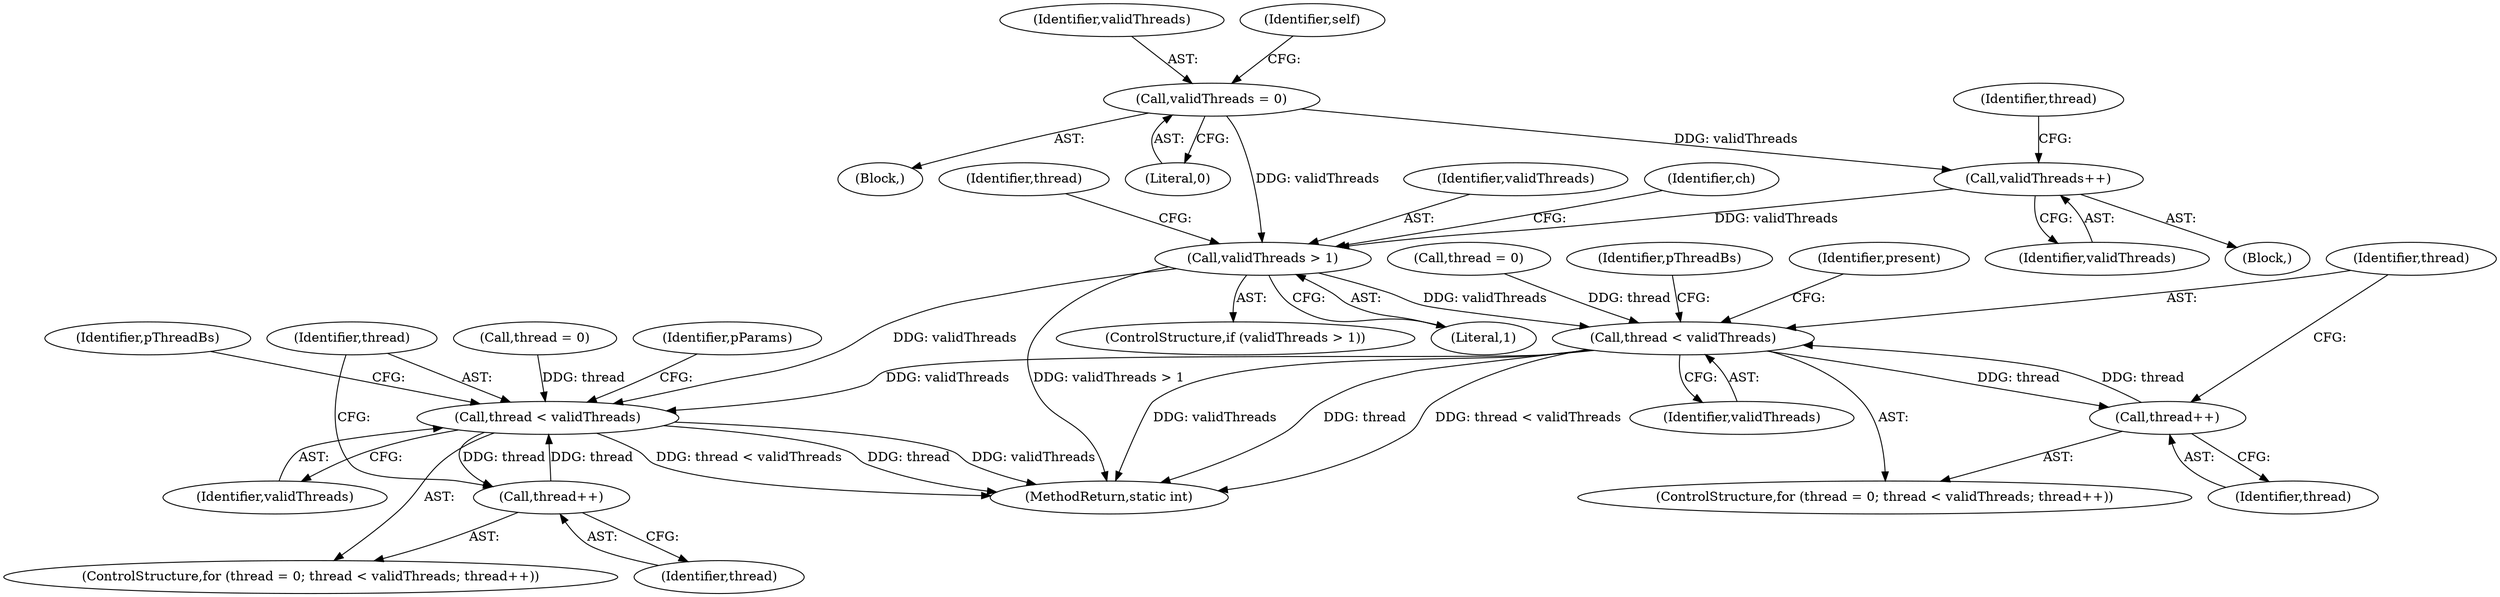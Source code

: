 digraph "0_Android_5d4405f601fa11a8955fd7611532c982420e4206@API" {
"1000439" [label="(Call,validThreads > 1)"];
"1000436" [label="(Call,validThreads++)"];
"1000139" [label="(Call,validThreads = 0)"];
"1000462" [label="(Call,thread < validThreads)"];
"1000465" [label="(Call,thread++)"];
"1000512" [label="(Call,thread < validThreads)"];
"1000515" [label="(Call,thread++)"];
"1000458" [label="(ControlStructure,for (thread = 0; thread < validThreads; thread++))"];
"1000464" [label="(Identifier,validThreads)"];
"1000459" [label="(Call,thread = 0)"];
"1000438" [label="(ControlStructure,if (validThreads > 1))"];
"1000440" [label="(Identifier,validThreads)"];
"1000512" [label="(Call,thread < validThreads)"];
"1000516" [label="(Identifier,thread)"];
"1000441" [label="(Literal,1)"];
"1000446" [label="(Identifier,ch)"];
"1000465" [label="(Call,thread++)"];
"1000466" [label="(Identifier,thread)"];
"1000515" [label="(Call,thread++)"];
"1000508" [label="(ControlStructure,for (thread = 0; thread < validThreads; thread++))"];
"1000520" [label="(Identifier,pThreadBs)"];
"1000139" [label="(Call,validThreads = 0)"];
"1000509" [label="(Call,thread = 0)"];
"1000463" [label="(Identifier,thread)"];
"1000140" [label="(Identifier,validThreads)"];
"1000510" [label="(Identifier,thread)"];
"1000145" [label="(Identifier,self)"];
"1000437" [label="(Identifier,validThreads)"];
"1000514" [label="(Identifier,validThreads)"];
"1000131" [label="(Block,)"];
"1000425" [label="(Block,)"];
"1000629" [label="(Identifier,pParams)"];
"1000439" [label="(Call,validThreads > 1)"];
"1000462" [label="(Call,thread < validThreads)"];
"1000470" [label="(Identifier,pThreadBs)"];
"1000436" [label="(Call,validThreads++)"];
"1000141" [label="(Literal,0)"];
"1000347" [label="(Identifier,thread)"];
"1000660" [label="(MethodReturn,static int)"];
"1000513" [label="(Identifier,thread)"];
"1000502" [label="(Identifier,present)"];
"1000439" -> "1000438"  [label="AST: "];
"1000439" -> "1000441"  [label="CFG: "];
"1000440" -> "1000439"  [label="AST: "];
"1000441" -> "1000439"  [label="AST: "];
"1000446" -> "1000439"  [label="CFG: "];
"1000510" -> "1000439"  [label="CFG: "];
"1000439" -> "1000660"  [label="DDG: validThreads > 1"];
"1000436" -> "1000439"  [label="DDG: validThreads"];
"1000139" -> "1000439"  [label="DDG: validThreads"];
"1000439" -> "1000462"  [label="DDG: validThreads"];
"1000439" -> "1000512"  [label="DDG: validThreads"];
"1000436" -> "1000425"  [label="AST: "];
"1000436" -> "1000437"  [label="CFG: "];
"1000437" -> "1000436"  [label="AST: "];
"1000347" -> "1000436"  [label="CFG: "];
"1000139" -> "1000436"  [label="DDG: validThreads"];
"1000139" -> "1000131"  [label="AST: "];
"1000139" -> "1000141"  [label="CFG: "];
"1000140" -> "1000139"  [label="AST: "];
"1000141" -> "1000139"  [label="AST: "];
"1000145" -> "1000139"  [label="CFG: "];
"1000462" -> "1000458"  [label="AST: "];
"1000462" -> "1000464"  [label="CFG: "];
"1000463" -> "1000462"  [label="AST: "];
"1000464" -> "1000462"  [label="AST: "];
"1000470" -> "1000462"  [label="CFG: "];
"1000502" -> "1000462"  [label="CFG: "];
"1000462" -> "1000660"  [label="DDG: thread"];
"1000462" -> "1000660"  [label="DDG: validThreads"];
"1000462" -> "1000660"  [label="DDG: thread < validThreads"];
"1000459" -> "1000462"  [label="DDG: thread"];
"1000465" -> "1000462"  [label="DDG: thread"];
"1000462" -> "1000465"  [label="DDG: thread"];
"1000462" -> "1000512"  [label="DDG: validThreads"];
"1000465" -> "1000458"  [label="AST: "];
"1000465" -> "1000466"  [label="CFG: "];
"1000466" -> "1000465"  [label="AST: "];
"1000463" -> "1000465"  [label="CFG: "];
"1000512" -> "1000508"  [label="AST: "];
"1000512" -> "1000514"  [label="CFG: "];
"1000513" -> "1000512"  [label="AST: "];
"1000514" -> "1000512"  [label="AST: "];
"1000520" -> "1000512"  [label="CFG: "];
"1000629" -> "1000512"  [label="CFG: "];
"1000512" -> "1000660"  [label="DDG: thread"];
"1000512" -> "1000660"  [label="DDG: validThreads"];
"1000512" -> "1000660"  [label="DDG: thread < validThreads"];
"1000515" -> "1000512"  [label="DDG: thread"];
"1000509" -> "1000512"  [label="DDG: thread"];
"1000512" -> "1000515"  [label="DDG: thread"];
"1000515" -> "1000508"  [label="AST: "];
"1000515" -> "1000516"  [label="CFG: "];
"1000516" -> "1000515"  [label="AST: "];
"1000513" -> "1000515"  [label="CFG: "];
}

